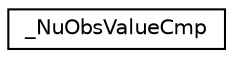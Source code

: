 digraph "Graphical Class Hierarchy"
{
  edge [fontname="Helvetica",fontsize="10",labelfontname="Helvetica",labelfontsize="10"];
  node [fontname="Helvetica",fontsize="10",shape=record];
  rankdir="LR";
  Node1 [label="_NuObsValueCmp",height=0.2,width=0.4,color="black", fillcolor="white", style="filled",URL="$struct___nu_obs_value_cmp.html"];
}

